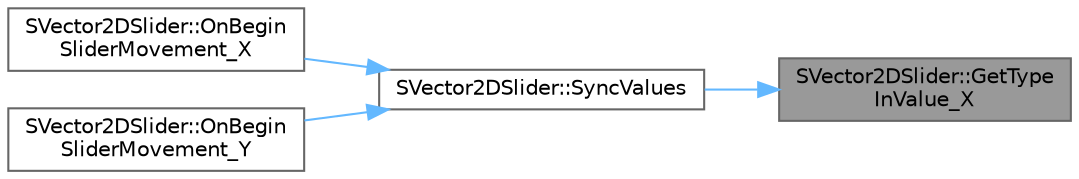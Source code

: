 digraph "SVector2DSlider::GetTypeInValue_X"
{
 // INTERACTIVE_SVG=YES
 // LATEX_PDF_SIZE
  bgcolor="transparent";
  edge [fontname=Helvetica,fontsize=10,labelfontname=Helvetica,labelfontsize=10];
  node [fontname=Helvetica,fontsize=10,shape=box,height=0.2,width=0.4];
  rankdir="RL";
  Node1 [id="Node000001",label="SVector2DSlider::GetType\lInValue_X",height=0.2,width=0.4,color="gray40", fillcolor="grey60", style="filled", fontcolor="black",tooltip=" "];
  Node1 -> Node2 [id="edge1_Node000001_Node000002",dir="back",color="steelblue1",style="solid",tooltip=" "];
  Node2 [id="Node000002",label="SVector2DSlider::SyncValues",height=0.2,width=0.4,color="grey40", fillcolor="white", style="filled",URL="$d0/d1b/classSVector2DSlider.html#adcf4d46900b59c9d832e66efc27ce6d6",tooltip=" "];
  Node2 -> Node3 [id="edge2_Node000002_Node000003",dir="back",color="steelblue1",style="solid",tooltip=" "];
  Node3 [id="Node000003",label="SVector2DSlider::OnBegin\lSliderMovement_X",height=0.2,width=0.4,color="grey40", fillcolor="white", style="filled",URL="$d0/d1b/classSVector2DSlider.html#a6b40f0a9a19a1edc644e725f8edfaf23",tooltip="Called when the slider begins to move."];
  Node2 -> Node4 [id="edge3_Node000002_Node000004",dir="back",color="steelblue1",style="solid",tooltip=" "];
  Node4 [id="Node000004",label="SVector2DSlider::OnBegin\lSliderMovement_Y",height=0.2,width=0.4,color="grey40", fillcolor="white", style="filled",URL="$d0/d1b/classSVector2DSlider.html#a36ec2f7a3ee8fa859860a38d42412bf3",tooltip="Called when the slider begins to move."];
}

